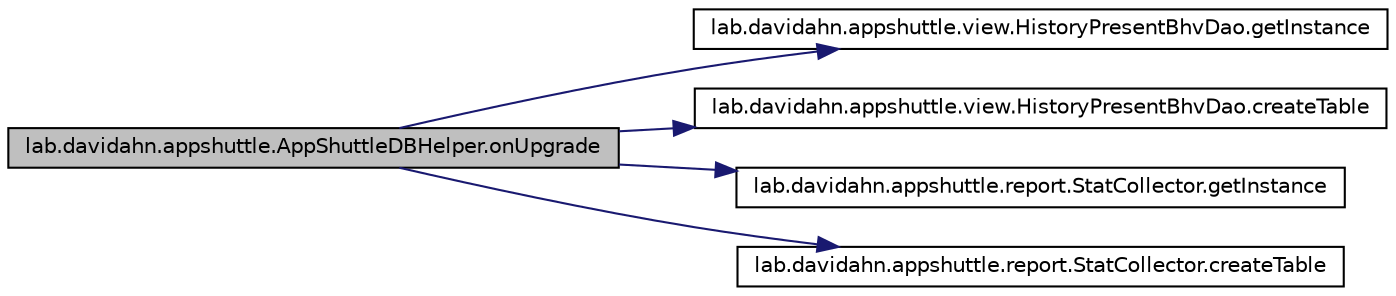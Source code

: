 digraph G
{
 // INTERACTIVE_SVG=YES
  edge [fontname="Helvetica",fontsize="10",labelfontname="Helvetica",labelfontsize="10"];
  node [fontname="Helvetica",fontsize="10",shape=record];
  rankdir="LR";
  Node1 [label="lab.davidahn.appshuttle.AppShuttleDBHelper.onUpgrade",height=0.2,width=0.4,color="black", fillcolor="grey75", style="filled" fontcolor="black"];
  Node1 -> Node2 [color="midnightblue",fontsize="10",style="solid"];
  Node2 [label="lab.davidahn.appshuttle.view.HistoryPresentBhvDao.getInstance",height=0.2,width=0.4,color="black", fillcolor="white", style="filled",URL="$classlab_1_1davidahn_1_1appshuttle_1_1view_1_1_history_present_bhv_dao.html#a34b2ebd66c0da5c2dc8e4d7b74333d24"];
  Node1 -> Node3 [color="midnightblue",fontsize="10",style="solid"];
  Node3 [label="lab.davidahn.appshuttle.view.HistoryPresentBhvDao.createTable",height=0.2,width=0.4,color="black", fillcolor="white", style="filled",URL="$classlab_1_1davidahn_1_1appshuttle_1_1view_1_1_history_present_bhv_dao.html#ac9d93df933f90756ba8bd5711a69d8f7"];
  Node1 -> Node4 [color="midnightblue",fontsize="10",style="solid"];
  Node4 [label="lab.davidahn.appshuttle.report.StatCollector.getInstance",height=0.2,width=0.4,color="black", fillcolor="white", style="filled",URL="$classlab_1_1davidahn_1_1appshuttle_1_1report_1_1_stat_collector.html#a6888b8e6a7dd95e31d36081095cc0341"];
  Node1 -> Node5 [color="midnightblue",fontsize="10",style="solid"];
  Node5 [label="lab.davidahn.appshuttle.report.StatCollector.createTable",height=0.2,width=0.4,color="black", fillcolor="white", style="filled",URL="$classlab_1_1davidahn_1_1appshuttle_1_1report_1_1_stat_collector.html#a0f85a2d31bd00ca152cd92d5e87f3110"];
}
